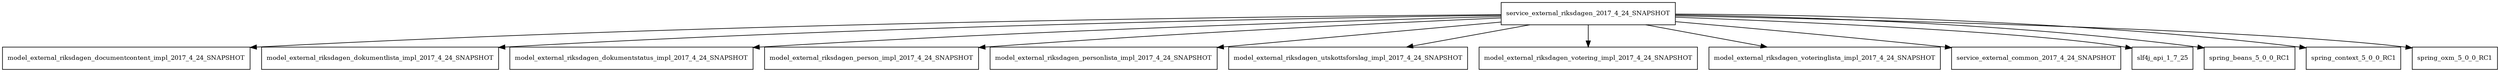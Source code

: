 digraph service_external_riksdagen_2017_4_24_SNAPSHOT_dependencies {
  node [shape = box, fontsize=10.0];
  service_external_riksdagen_2017_4_24_SNAPSHOT -> model_external_riksdagen_documentcontent_impl_2017_4_24_SNAPSHOT;
  service_external_riksdagen_2017_4_24_SNAPSHOT -> model_external_riksdagen_dokumentlista_impl_2017_4_24_SNAPSHOT;
  service_external_riksdagen_2017_4_24_SNAPSHOT -> model_external_riksdagen_dokumentstatus_impl_2017_4_24_SNAPSHOT;
  service_external_riksdagen_2017_4_24_SNAPSHOT -> model_external_riksdagen_person_impl_2017_4_24_SNAPSHOT;
  service_external_riksdagen_2017_4_24_SNAPSHOT -> model_external_riksdagen_personlista_impl_2017_4_24_SNAPSHOT;
  service_external_riksdagen_2017_4_24_SNAPSHOT -> model_external_riksdagen_utskottsforslag_impl_2017_4_24_SNAPSHOT;
  service_external_riksdagen_2017_4_24_SNAPSHOT -> model_external_riksdagen_votering_impl_2017_4_24_SNAPSHOT;
  service_external_riksdagen_2017_4_24_SNAPSHOT -> model_external_riksdagen_voteringlista_impl_2017_4_24_SNAPSHOT;
  service_external_riksdagen_2017_4_24_SNAPSHOT -> service_external_common_2017_4_24_SNAPSHOT;
  service_external_riksdagen_2017_4_24_SNAPSHOT -> slf4j_api_1_7_25;
  service_external_riksdagen_2017_4_24_SNAPSHOT -> spring_beans_5_0_0_RC1;
  service_external_riksdagen_2017_4_24_SNAPSHOT -> spring_context_5_0_0_RC1;
  service_external_riksdagen_2017_4_24_SNAPSHOT -> spring_oxm_5_0_0_RC1;
}
